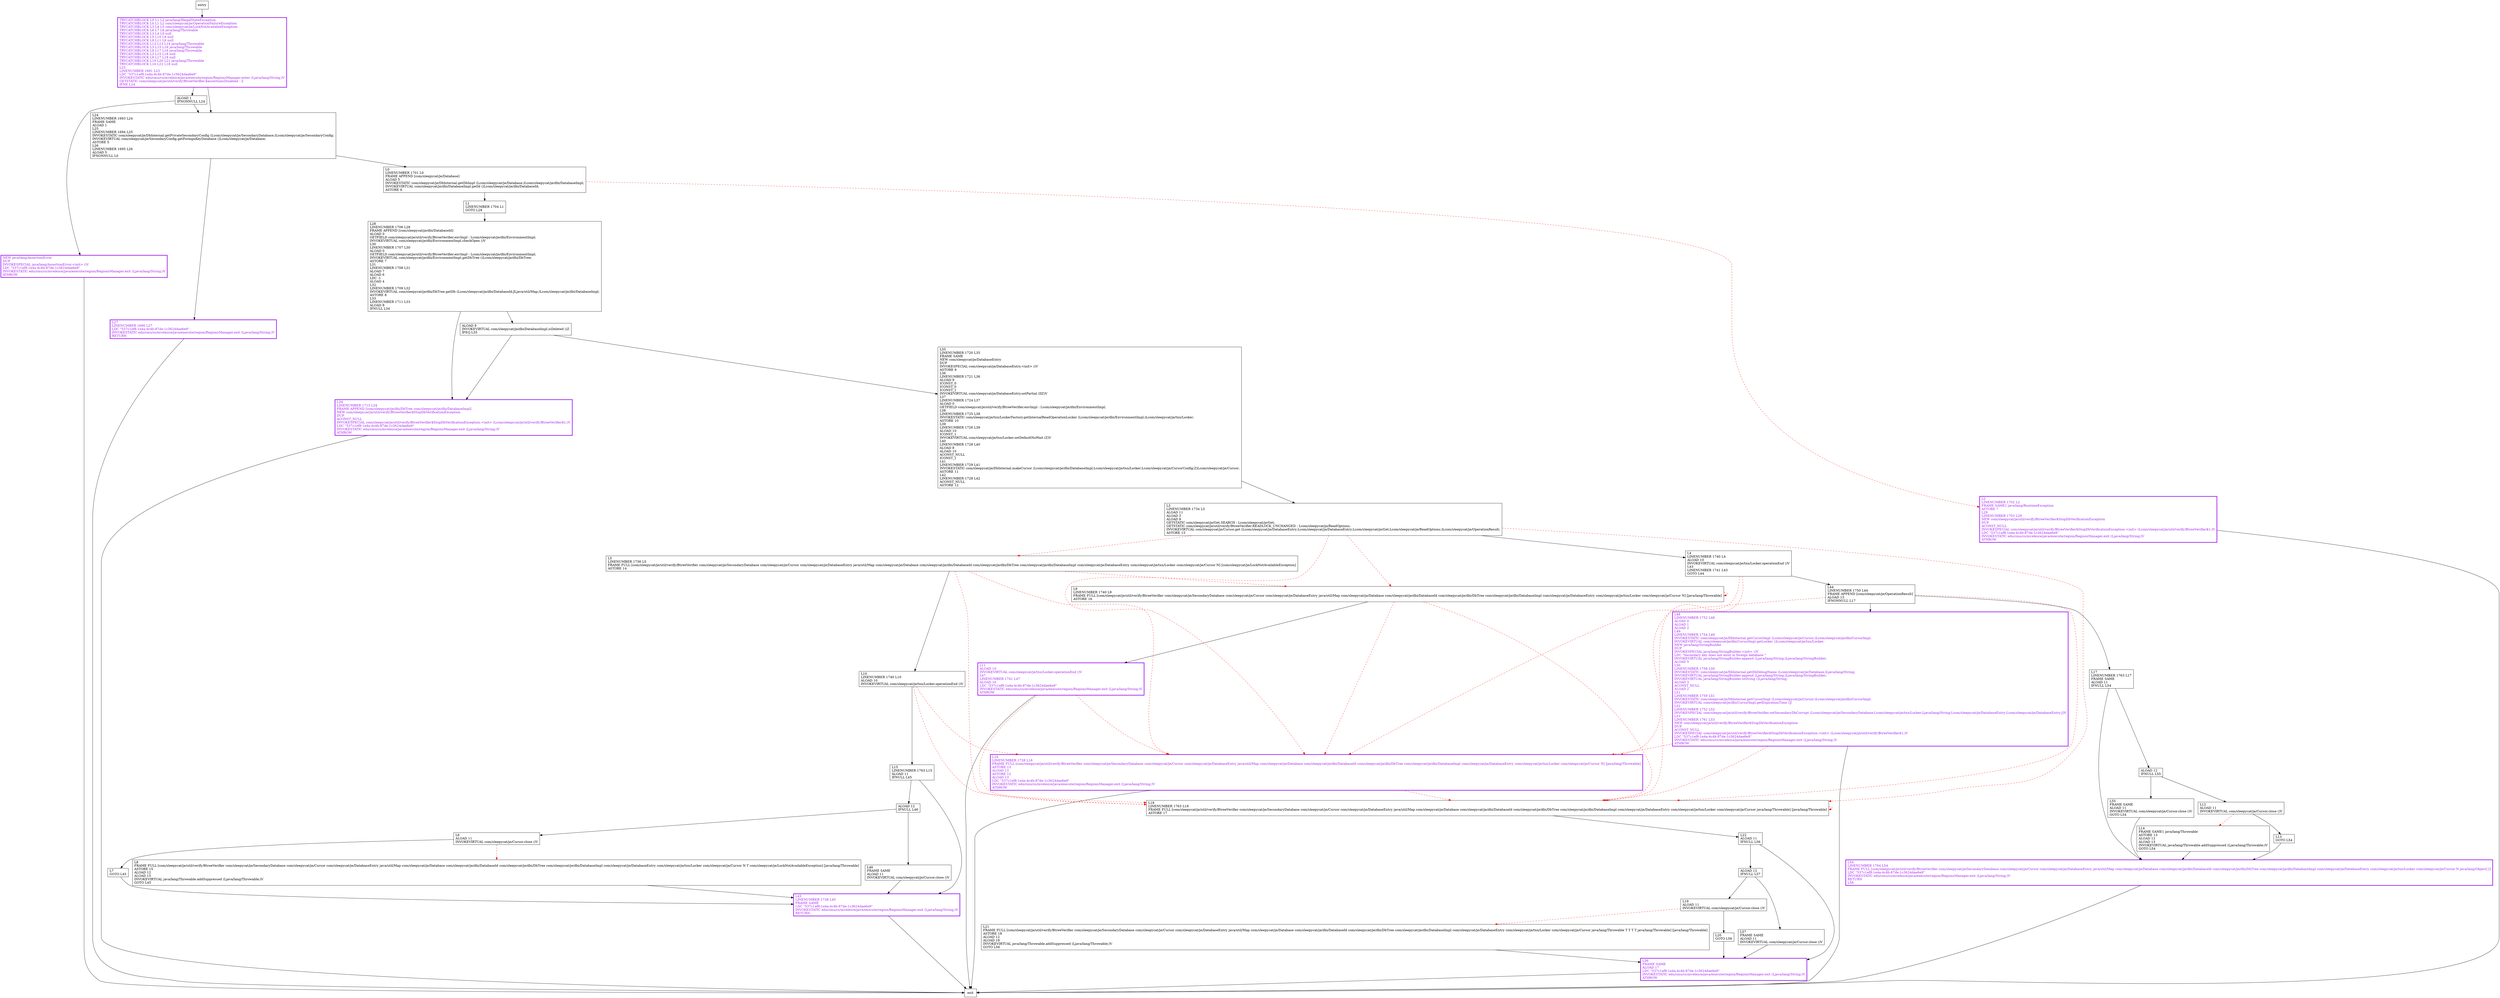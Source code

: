 digraph verifyForeignConstraint {
node [shape=record];
735883185 [label="NEW java/lang/AssertionError\lDUP\lINVOKESPECIAL java/lang/AssertionError.\<init\> ()V\lLDC \"537c1ef8-1e4a-4c4b-87de-1c3624dae6e9\"\lINVOKESTATIC edu/cmu/cs/mvelezce/java/execute/region/RegionsManager.exit (Ljava/lang/String;)V\lATHROW\l"];
934561587 [label="L16\lLINENUMBER 1728 L16\lFRAME FULL [com/sleepycat/je/util/verify/BtreeVerifier com/sleepycat/je/SecondaryDatabase com/sleepycat/je/Cursor com/sleepycat/je/DatabaseEntry java/util/Map com/sleepycat/je/Database com/sleepycat/je/dbi/DatabaseId com/sleepycat/je/dbi/DbTree com/sleepycat/je/dbi/DatabaseImpl com/sleepycat/je/DatabaseEntry com/sleepycat/je/txn/Locker com/sleepycat/je/Cursor N] [java/lang/Throwable]\lASTORE 13\lALOAD 13\lASTORE 12\lALOAD 13\lLDC \"537c1ef8-1e4a-4c4b-87de-1c3624dae6e9\"\lINVOKESTATIC edu/cmu/cs/mvelezce/java/execute/region/RegionsManager.exit (Ljava/lang/String;)V\lATHROW\l"];
538873099 [label="L0\lLINENUMBER 1701 L0\lFRAME APPEND [com/sleepycat/je/Database]\lALOAD 5\lINVOKESTATIC com/sleepycat/je/DbInternal.getDbImpl (Lcom/sleepycat/je/Database;)Lcom/sleepycat/je/dbi/DatabaseImpl;\lINVOKEVIRTUAL com/sleepycat/je/dbi/DatabaseImpl.getId ()Lcom/sleepycat/je/dbi/DatabaseId;\lASTORE 6\l"];
946634196 [label="L10\lLINENUMBER 1740 L10\lALOAD 10\lINVOKEVIRTUAL com/sleepycat/je/txn/Locker.operationEnd ()V\l"];
1182753039 [label="L44\lLINENUMBER 1750 L44\lFRAME APPEND [com/sleepycat/je/OperationResult]\lALOAD 13\lIFNONNULL L17\l"];
1420634129 [label="L57\lFRAME SAME\lALOAD 11\lINVOKEVIRTUAL com/sleepycat/je/Cursor.close ()V\l"];
2101886104 [label="L1\lLINENUMBER 1704 L1\lGOTO L28\l"];
18177409 [label="L22\lALOAD 11\lIFNULL L56\l"];
211144233 [label="L54\lLINENUMBER 1764 L54\lFRAME FULL [com/sleepycat/je/util/verify/BtreeVerifier com/sleepycat/je/SecondaryDatabase com/sleepycat/je/Cursor com/sleepycat/je/DatabaseEntry java/util/Map com/sleepycat/je/Database com/sleepycat/je/dbi/DatabaseId com/sleepycat/je/dbi/DbTree com/sleepycat/je/dbi/DatabaseImpl com/sleepycat/je/DatabaseEntry com/sleepycat/je/txn/Locker com/sleepycat/je/Cursor N java/lang/Object] []\lLDC \"537c1ef8-1e4a-4c4b-87de-1c3624dae6e9\"\lINVOKESTATIC edu/cmu/cs/mvelezce/java/execute/region/RegionsManager.exit (Ljava/lang/String;)V\lRETURN\lL58\l"];
1451485933 [label="L24\lLINENUMBER 1693 L24\lFRAME SAME\lALOAD 1\lL25\lLINENUMBER 1694 L25\lINVOKESTATIC com/sleepycat/je/DbInternal.getPrivateSecondaryConfig (Lcom/sleepycat/je/SecondaryDatabase;)Lcom/sleepycat/je/SecondaryConfig;\lINVOKEVIRTUAL com/sleepycat/je/SecondaryConfig.getForeignKeyDatabase ()Lcom/sleepycat/je/Database;\lASTORE 5\lL26\lLINENUMBER 1695 L26\lALOAD 5\lIFNONNULL L0\l"];
1532800453 [label="L20\lGOTO L56\l"];
1085233943 [label="L46\lFRAME SAME\lALOAD 11\lINVOKEVIRTUAL com/sleepycat/je/Cursor.close ()V\l"];
316720069 [label="ALOAD 12\lIFNULL L55\l"];
646067492 [label="L18\lLINENUMBER 1763 L18\lFRAME FULL [com/sleepycat/je/util/verify/BtreeVerifier com/sleepycat/je/SecondaryDatabase com/sleepycat/je/Cursor com/sleepycat/je/DatabaseEntry java/util/Map com/sleepycat/je/Database com/sleepycat/je/dbi/DatabaseId com/sleepycat/je/dbi/DbTree com/sleepycat/je/dbi/DatabaseImpl com/sleepycat/je/DatabaseEntry com/sleepycat/je/txn/Locker com/sleepycat/je/Cursor java/lang/Throwable] [java/lang/Throwable]\lASTORE 17\l"];
1986741363 [label="ALOAD 12\lIFNULL L57\l"];
1675746084 [label="L17\lLINENUMBER 1763 L17\lFRAME SAME\lALOAD 11\lIFNULL L54\l"];
1959613636 [label="L45\lLINENUMBER 1738 L45\lFRAME SAME\lLDC \"537c1ef8-1e4a-4c4b-87de-1c3624dae6e9\"\lINVOKESTATIC edu/cmu/cs/mvelezce/java/execute/region/RegionsManager.exit (Ljava/lang/String;)V\lRETURN\l"];
1369348574 [label="TRYCATCHBLOCK L0 L1 L2 java/lang/IllegalStateException\lTRYCATCHBLOCK L0 L1 L2 com/sleepycat/je/OperationFailureException\lTRYCATCHBLOCK L3 L4 L5 com/sleepycat/je/LockNotAvailableException\lTRYCATCHBLOCK L6 L7 L8 java/lang/Throwable\lTRYCATCHBLOCK L3 L4 L9 null\lTRYCATCHBLOCK L5 L10 L9 null\lTRYCATCHBLOCK L9 L11 L9 null\lTRYCATCHBLOCK L12 L13 L14 java/lang/Throwable\lTRYCATCHBLOCK L3 L15 L16 java/lang/Throwable\lTRYCATCHBLOCK L9 L17 L16 java/lang/Throwable\lTRYCATCHBLOCK L3 L15 L18 null\lTRYCATCHBLOCK L9 L17 L18 null\lTRYCATCHBLOCK L19 L20 L21 java/lang/Throwable\lTRYCATCHBLOCK L16 L22 L18 null\lL23\lLINENUMBER 1691 L23\lLDC \"537c1ef8-1e4a-4c4b-87de-1c3624dae6e9\"\lINVOKESTATIC edu/cmu/cs/mvelezce/java/execute/region/RegionsManager.enter (Ljava/lang/String;)V\lGETSTATIC com/sleepycat/je/util/verify/BtreeVerifier.$assertionsDisabled : Z\lIFNE L24\l"];
1155893628 [label="L15\lLINENUMBER 1763 L15\lALOAD 11\lIFNULL L45\l"];
911756111 [label="L55\lFRAME SAME\lALOAD 11\lINVOKEVIRTUAL com/sleepycat/je/Cursor.close ()V\lGOTO L54\l"];
628592925 [label="L11\lALOAD 10\lINVOKEVIRTUAL com/sleepycat/je/txn/Locker.operationEnd ()V\lL47\lLINENUMBER 1741 L47\lALOAD 16\lLDC \"537c1ef8-1e4a-4c4b-87de-1c3624dae6e9\"\lINVOKESTATIC edu/cmu/cs/mvelezce/java/execute/region/RegionsManager.exit (Ljava/lang/String;)V\lATHROW\l"];
919070 [label="L27\lLINENUMBER 1696 L27\lLDC \"537c1ef8-1e4a-4c4b-87de-1c3624dae6e9\"\lINVOKESTATIC edu/cmu/cs/mvelezce/java/execute/region/RegionsManager.exit (Ljava/lang/String;)V\lRETURN\l"];
2112171284 [label="L48\lLINENUMBER 1752 L48\lALOAD 0\lALOAD 1\lALOAD 2\lL49\lLINENUMBER 1754 L49\lINVOKESTATIC com/sleepycat/je/DbInternal.getCursorImpl (Lcom/sleepycat/je/Cursor;)Lcom/sleepycat/je/dbi/CursorImpl;\lINVOKEVIRTUAL com/sleepycat/je/dbi/CursorImpl.getLocker ()Lcom/sleepycat/je/txn/Locker;\lNEW java/lang/StringBuilder\lDUP\lINVOKESPECIAL java/lang/StringBuilder.\<init\> ()V\lLDC \"Secondary key does not exist in foreign database \"\lINVOKEVIRTUAL java/lang/StringBuilder.append (Ljava/lang/String;)Ljava/lang/StringBuilder;\lALOAD 5\lL50\lLINENUMBER 1756 L50\lINVOKESTATIC com/sleepycat/je/DbInternal.getDbDebugName (Lcom/sleepycat/je/Database;)Ljava/lang/String;\lINVOKEVIRTUAL java/lang/StringBuilder.append (Ljava/lang/String;)Ljava/lang/StringBuilder;\lINVOKEVIRTUAL java/lang/StringBuilder.toString ()Ljava/lang/String;\lALOAD 3\lACONST_NULL\lALOAD 2\lL51\lLINENUMBER 1759 L51\lINVOKESTATIC com/sleepycat/je/DbInternal.getCursorImpl (Lcom/sleepycat/je/Cursor;)Lcom/sleepycat/je/dbi/CursorImpl;\lINVOKEVIRTUAL com/sleepycat/je/dbi/CursorImpl.getExpirationTime ()J\lL52\lLINENUMBER 1752 L52\lINVOKESPECIAL com/sleepycat/je/util/verify/BtreeVerifier.setSecondaryDbCorrupt (Lcom/sleepycat/je/SecondaryDatabase;Lcom/sleepycat/je/txn/Locker;Ljava/lang/String;Lcom/sleepycat/je/DatabaseEntry;Lcom/sleepycat/je/DatabaseEntry;J)V\lL53\lLINENUMBER 1761 L53\lNEW com/sleepycat/je/util/verify/BtreeVerifier$StopDbVerificationException\lDUP\lACONST_NULL\lINVOKESPECIAL com/sleepycat/je/util/verify/BtreeVerifier$StopDbVerificationException.\<init\> (Lcom/sleepycat/je/util/verify/BtreeVerifier$1;)V\lLDC \"537c1ef8-1e4a-4c4b-87de-1c3624dae6e9\"\lINVOKESTATIC edu/cmu/cs/mvelezce/java/execute/region/RegionsManager.exit (Ljava/lang/String;)V\lATHROW\l"];
1515627545 [label="L9\lLINENUMBER 1740 L9\lFRAME FULL [com/sleepycat/je/util/verify/BtreeVerifier com/sleepycat/je/SecondaryDatabase com/sleepycat/je/Cursor com/sleepycat/je/DatabaseEntry java/util/Map com/sleepycat/je/Database com/sleepycat/je/dbi/DatabaseId com/sleepycat/je/dbi/DbTree com/sleepycat/je/dbi/DatabaseImpl com/sleepycat/je/DatabaseEntry com/sleepycat/je/txn/Locker com/sleepycat/je/Cursor N] [java/lang/Throwable]\lASTORE 16\l"];
1774410807 [label="L12\lALOAD 11\lINVOKEVIRTUAL com/sleepycat/je/Cursor.close ()V\l"];
1177889782 [label="ALOAD 12\lIFNULL L46\l"];
1560478904 [label="L14\lFRAME SAME1 java/lang/Throwable\lASTORE 13\lALOAD 12\lALOAD 13\lINVOKEVIRTUAL java/lang/Throwable.addSuppressed (Ljava/lang/Throwable;)V\lGOTO L54\l"];
30171789 [label="L6\lALOAD 11\lINVOKEVIRTUAL com/sleepycat/je/Cursor.close ()V\l"];
303442947 [label="L28\lLINENUMBER 1706 L28\lFRAME APPEND [com/sleepycat/je/dbi/DatabaseId]\lALOAD 0\lGETFIELD com/sleepycat/je/util/verify/BtreeVerifier.envImpl : Lcom/sleepycat/je/dbi/EnvironmentImpl;\lINVOKEVIRTUAL com/sleepycat/je/dbi/EnvironmentImpl.checkOpen ()V\lL30\lLINENUMBER 1707 L30\lALOAD 0\lGETFIELD com/sleepycat/je/util/verify/BtreeVerifier.envImpl : Lcom/sleepycat/je/dbi/EnvironmentImpl;\lINVOKEVIRTUAL com/sleepycat/je/dbi/EnvironmentImpl.getDbTree ()Lcom/sleepycat/je/dbi/DbTree;\lASTORE 7\lL31\lLINENUMBER 1708 L31\lALOAD 7\lALOAD 6\lLDC -1\lALOAD 4\lL32\lLINENUMBER 1709 L32\lINVOKEVIRTUAL com/sleepycat/je/dbi/DbTree.getDb (Lcom/sleepycat/je/dbi/DatabaseId;JLjava/util/Map;)Lcom/sleepycat/je/dbi/DatabaseImpl;\lASTORE 8\lL33\lLINENUMBER 1711 L33\lALOAD 8\lIFNULL L34\l"];
1748912226 [label="L5\lLINENUMBER 1736 L5\lFRAME FULL [com/sleepycat/je/util/verify/BtreeVerifier com/sleepycat/je/SecondaryDatabase com/sleepycat/je/Cursor com/sleepycat/je/DatabaseEntry java/util/Map com/sleepycat/je/Database com/sleepycat/je/dbi/DatabaseId com/sleepycat/je/dbi/DbTree com/sleepycat/je/dbi/DatabaseImpl com/sleepycat/je/DatabaseEntry com/sleepycat/je/txn/Locker com/sleepycat/je/Cursor N] [com/sleepycat/je/LockNotAvailableException]\lASTORE 14\l"];
1527474222 [label="L34\lLINENUMBER 1713 L34\lFRAME APPEND [com/sleepycat/je/dbi/DbTree com/sleepycat/je/dbi/DatabaseImpl]\lNEW com/sleepycat/je/util/verify/BtreeVerifier$StopDbVerificationException\lDUP\lACONST_NULL\lINVOKESPECIAL com/sleepycat/je/util/verify/BtreeVerifier$StopDbVerificationException.\<init\> (Lcom/sleepycat/je/util/verify/BtreeVerifier$1;)V\lLDC \"537c1ef8-1e4a-4c4b-87de-1c3624dae6e9\"\lINVOKESTATIC edu/cmu/cs/mvelezce/java/execute/region/RegionsManager.exit (Ljava/lang/String;)V\lATHROW\l"];
1412305539 [label="L4\lLINENUMBER 1740 L4\lALOAD 10\lINVOKEVIRTUAL com/sleepycat/je/txn/Locker.operationEnd ()V\lL43\lLINENUMBER 1741 L43\lGOTO L44\l"];
1689204025 [label="L7\lGOTO L45\l"];
637111364 [label="L2\lLINENUMBER 1702 L2\lFRAME SAME1 java/lang/RuntimeException\lASTORE 7\lL29\lLINENUMBER 1703 L29\lNEW com/sleepycat/je/util/verify/BtreeVerifier$StopDbVerificationException\lDUP\lACONST_NULL\lINVOKESPECIAL com/sleepycat/je/util/verify/BtreeVerifier$StopDbVerificationException.\<init\> (Lcom/sleepycat/je/util/verify/BtreeVerifier$1;)V\lLDC \"537c1ef8-1e4a-4c4b-87de-1c3624dae6e9\"\lINVOKESTATIC edu/cmu/cs/mvelezce/java/execute/region/RegionsManager.exit (Ljava/lang/String;)V\lATHROW\l"];
1697267613 [label="L35\lLINENUMBER 1720 L35\lFRAME SAME\lNEW com/sleepycat/je/DatabaseEntry\lDUP\lINVOKESPECIAL com/sleepycat/je/DatabaseEntry.\<init\> ()V\lASTORE 9\lL36\lLINENUMBER 1721 L36\lALOAD 9\lICONST_0\lICONST_0\lICONST_1\lINVOKEVIRTUAL com/sleepycat/je/DatabaseEntry.setPartial (IIZ)V\lL37\lLINENUMBER 1724 L37\lALOAD 0\lGETFIELD com/sleepycat/je/util/verify/BtreeVerifier.envImpl : Lcom/sleepycat/je/dbi/EnvironmentImpl;\lL38\lLINENUMBER 1725 L38\lINVOKESTATIC com/sleepycat/je/txn/LockerFactory.getInternalReadOperationLocker (Lcom/sleepycat/je/dbi/EnvironmentImpl;)Lcom/sleepycat/je/txn/Locker;\lASTORE 10\lL39\lLINENUMBER 1726 L39\lALOAD 10\lICONST_1\lINVOKEVIRTUAL com/sleepycat/je/txn/Locker.setDefaultNoWait (Z)V\lL40\lLINENUMBER 1728 L40\lALOAD 8\lALOAD 10\lACONST_NULL\lICONST_1\lL41\lLINENUMBER 1729 L41\lINVOKESTATIC com/sleepycat/je/DbInternal.makeCursor (Lcom/sleepycat/je/dbi/DatabaseImpl;Lcom/sleepycat/je/txn/Locker;Lcom/sleepycat/je/CursorConfig;Z)Lcom/sleepycat/je/Cursor;\lASTORE 11\lL42\lLINENUMBER 1728 L42\lACONST_NULL\lASTORE 12\l"];
9216332 [label="L3\lLINENUMBER 1734 L3\lALOAD 11\lALOAD 3\lALOAD 9\lGETSTATIC com/sleepycat/je/Get.SEARCH : Lcom/sleepycat/je/Get;\lGETSTATIC com/sleepycat/je/util/verify/BtreeVerifier.READLOCK_UNCHANGED : Lcom/sleepycat/je/ReadOptions;\lINVOKEVIRTUAL com/sleepycat/je/Cursor.get (Lcom/sleepycat/je/DatabaseEntry;Lcom/sleepycat/je/DatabaseEntry;Lcom/sleepycat/je/Get;Lcom/sleepycat/je/ReadOptions;)Lcom/sleepycat/je/OperationResult;\lASTORE 13\l"];
1644252445 [label="L56\lFRAME SAME\lALOAD 17\lLDC \"537c1ef8-1e4a-4c4b-87de-1c3624dae6e9\"\lINVOKESTATIC edu/cmu/cs/mvelezce/java/execute/region/RegionsManager.exit (Ljava/lang/String;)V\lATHROW\l"];
906589553 [label="L21\lFRAME FULL [com/sleepycat/je/util/verify/BtreeVerifier com/sleepycat/je/SecondaryDatabase com/sleepycat/je/Cursor com/sleepycat/je/DatabaseEntry java/util/Map com/sleepycat/je/Database com/sleepycat/je/dbi/DatabaseId com/sleepycat/je/dbi/DbTree com/sleepycat/je/dbi/DatabaseImpl com/sleepycat/je/DatabaseEntry com/sleepycat/je/txn/Locker com/sleepycat/je/Cursor java/lang/Throwable T T T T java/lang/Throwable] [java/lang/Throwable]\lASTORE 18\lALOAD 12\lALOAD 18\lINVOKEVIRTUAL java/lang/Throwable.addSuppressed (Ljava/lang/Throwable;)V\lGOTO L56\l"];
106580858 [label="L13\lGOTO L54\l"];
1076988197 [label="L8\lFRAME FULL [com/sleepycat/je/util/verify/BtreeVerifier com/sleepycat/je/SecondaryDatabase com/sleepycat/je/Cursor com/sleepycat/je/DatabaseEntry java/util/Map com/sleepycat/je/Database com/sleepycat/je/dbi/DatabaseId com/sleepycat/je/dbi/DbTree com/sleepycat/je/dbi/DatabaseImpl com/sleepycat/je/DatabaseEntry com/sleepycat/je/txn/Locker com/sleepycat/je/Cursor N T com/sleepycat/je/LockNotAvailableException] [java/lang/Throwable]\lASTORE 15\lALOAD 12\lALOAD 15\lINVOKEVIRTUAL java/lang/Throwable.addSuppressed (Ljava/lang/Throwable;)V\lGOTO L45\l"];
1754218684 [label="ALOAD 1\lIFNONNULL L24\l"];
1313142497 [label="L19\lALOAD 11\lINVOKEVIRTUAL com/sleepycat/je/Cursor.close ()V\l"];
358933977 [label="ALOAD 8\lINVOKEVIRTUAL com/sleepycat/je/dbi/DatabaseImpl.isDeleted ()Z\lIFEQ L35\l"];
entry;
exit;
735883185 -> exit
934561587 -> exit
934561587 -> 646067492 [style=dashed, color=red]
538873099 -> 637111364 [style=dashed, color=red]
538873099 -> 2101886104
946634196 -> 1155893628
946634196 -> 934561587 [style=dashed, color=red]
946634196 -> 646067492 [style=dashed, color=red]
1182753039 -> 934561587 [style=dashed, color=red]
1182753039 -> 646067492 [style=dashed, color=red]
1182753039 -> 2112171284
1182753039 -> 1675746084
1420634129 -> 1644252445
2101886104 -> 303442947
18177409 -> 1644252445
18177409 -> 1986741363
211144233 -> exit
1451485933 -> 538873099
1451485933 -> 919070
1532800453 -> 1644252445
1085233943 -> 1959613636
316720069 -> 1774410807
316720069 -> 911756111
646067492 -> 18177409
646067492 -> 646067492 [style=dashed, color=red]
1986741363 -> 1420634129
1986741363 -> 1313142497
1675746084 -> 211144233
1675746084 -> 316720069
1959613636 -> exit
1369348574 -> 1451485933
1369348574 -> 1754218684
1155893628 -> 1959613636
1155893628 -> 1177889782
911756111 -> 211144233
628592925 -> exit
628592925 -> 934561587 [style=dashed, color=red]
628592925 -> 646067492 [style=dashed, color=red]
919070 -> exit
2112171284 -> exit
2112171284 -> 934561587 [style=dashed, color=red]
2112171284 -> 646067492 [style=dashed, color=red]
1515627545 -> 934561587 [style=dashed, color=red]
1515627545 -> 628592925
1515627545 -> 646067492 [style=dashed, color=red]
1515627545 -> 1515627545 [style=dashed, color=red]
1774410807 -> 1560478904 [style=dashed, color=red]
1774410807 -> 106580858
1177889782 -> 30171789
1177889782 -> 1085233943
1560478904 -> 211144233
30171789 -> 1689204025
30171789 -> 1076988197 [style=dashed, color=red]
303442947 -> 1527474222
303442947 -> 358933977
1748912226 -> 934561587 [style=dashed, color=red]
1748912226 -> 946634196
1748912226 -> 646067492 [style=dashed, color=red]
1748912226 -> 1515627545 [style=dashed, color=red]
1527474222 -> exit
1412305539 -> 934561587 [style=dashed, color=red]
1412305539 -> 1182753039
1412305539 -> 646067492 [style=dashed, color=red]
entry -> 1369348574
1689204025 -> 1959613636
637111364 -> exit
1697267613 -> 9216332
9216332 -> 934561587 [style=dashed, color=red]
9216332 -> 1748912226 [style=dashed, color=red]
9216332 -> 646067492 [style=dashed, color=red]
9216332 -> 1412305539
9216332 -> 1515627545 [style=dashed, color=red]
1644252445 -> exit
906589553 -> 1644252445
106580858 -> 211144233
1076988197 -> 1959613636
1754218684 -> 735883185
1754218684 -> 1451485933
1313142497 -> 1532800453
1313142497 -> 906589553 [style=dashed, color=red]
358933977 -> 1697267613
358933977 -> 1527474222
1959613636[fontcolor="purple", penwidth=3, color="purple"];
1369348574[fontcolor="purple", penwidth=3, color="purple"];
735883185[fontcolor="purple", penwidth=3, color="purple"];
934561587[fontcolor="purple", penwidth=3, color="purple"];
637111364[fontcolor="purple", penwidth=3, color="purple"];
211144233[fontcolor="purple", penwidth=3, color="purple"];
628592925[fontcolor="purple", penwidth=3, color="purple"];
1644252445[fontcolor="purple", penwidth=3, color="purple"];
919070[fontcolor="purple", penwidth=3, color="purple"];
1527474222[fontcolor="purple", penwidth=3, color="purple"];
2112171284[fontcolor="purple", penwidth=3, color="purple"];
}
